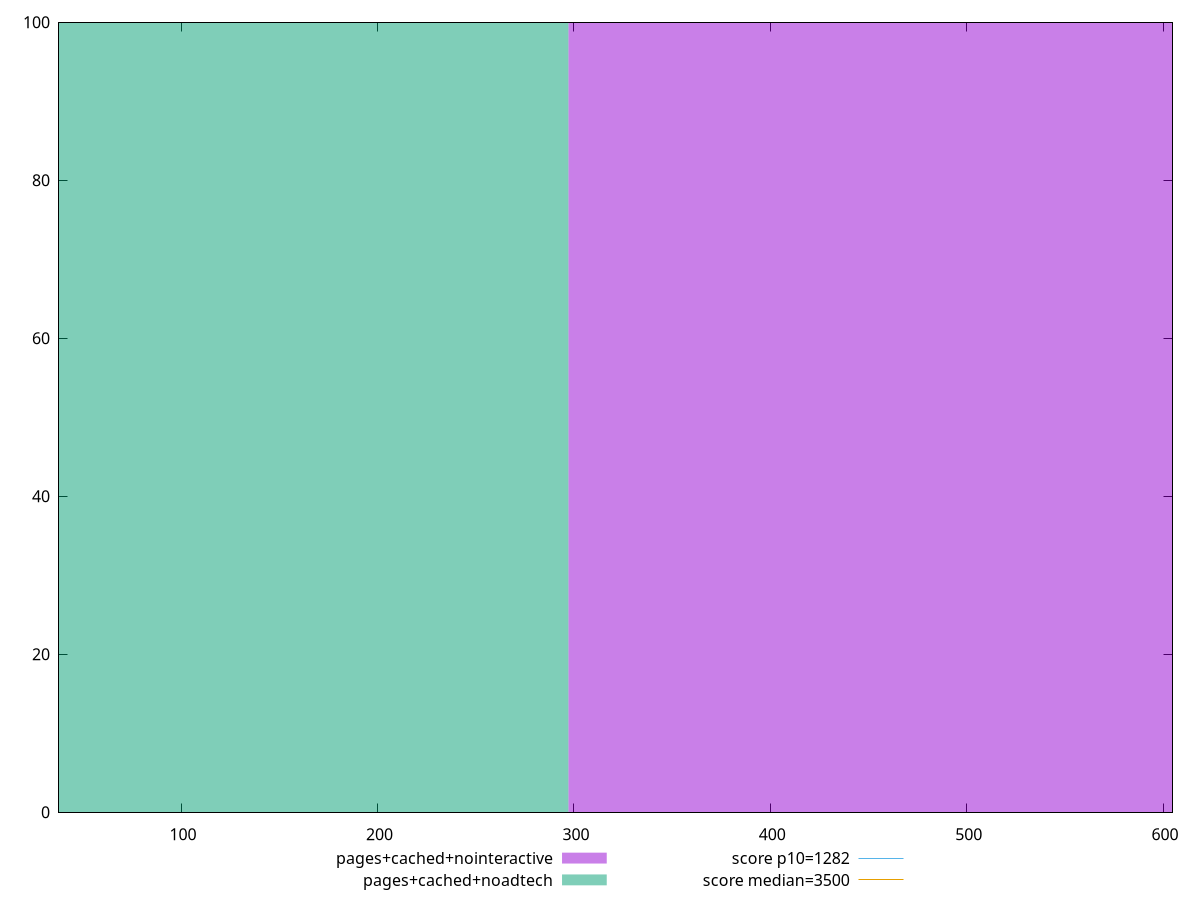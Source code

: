 reset

$pagesCachedNointeractive <<EOF
594.3916891792392 100
EOF

$pagesCachedNoadtech <<EOF
0 100
EOF

set key outside below
set boxwidth 594.3916891792392
set xrange [37.848:604.7880000000004]
set yrange [0:100]
set style fill transparent solid 0.5 noborder

set parametric
set terminal svg size 640, 500 enhanced background rgb 'white'
set output "report_00007_2020-12-11T15:55:29.892Z/bootup-time/comparison/histogram/3_vs_4.svg"

plot $pagesCachedNointeractive title "pages+cached+nointeractive" with boxes, \
     $pagesCachedNoadtech title "pages+cached+noadtech" with boxes, \
     1282,t title "score p10=1282", \
     3500,t title "score median=3500"

reset
